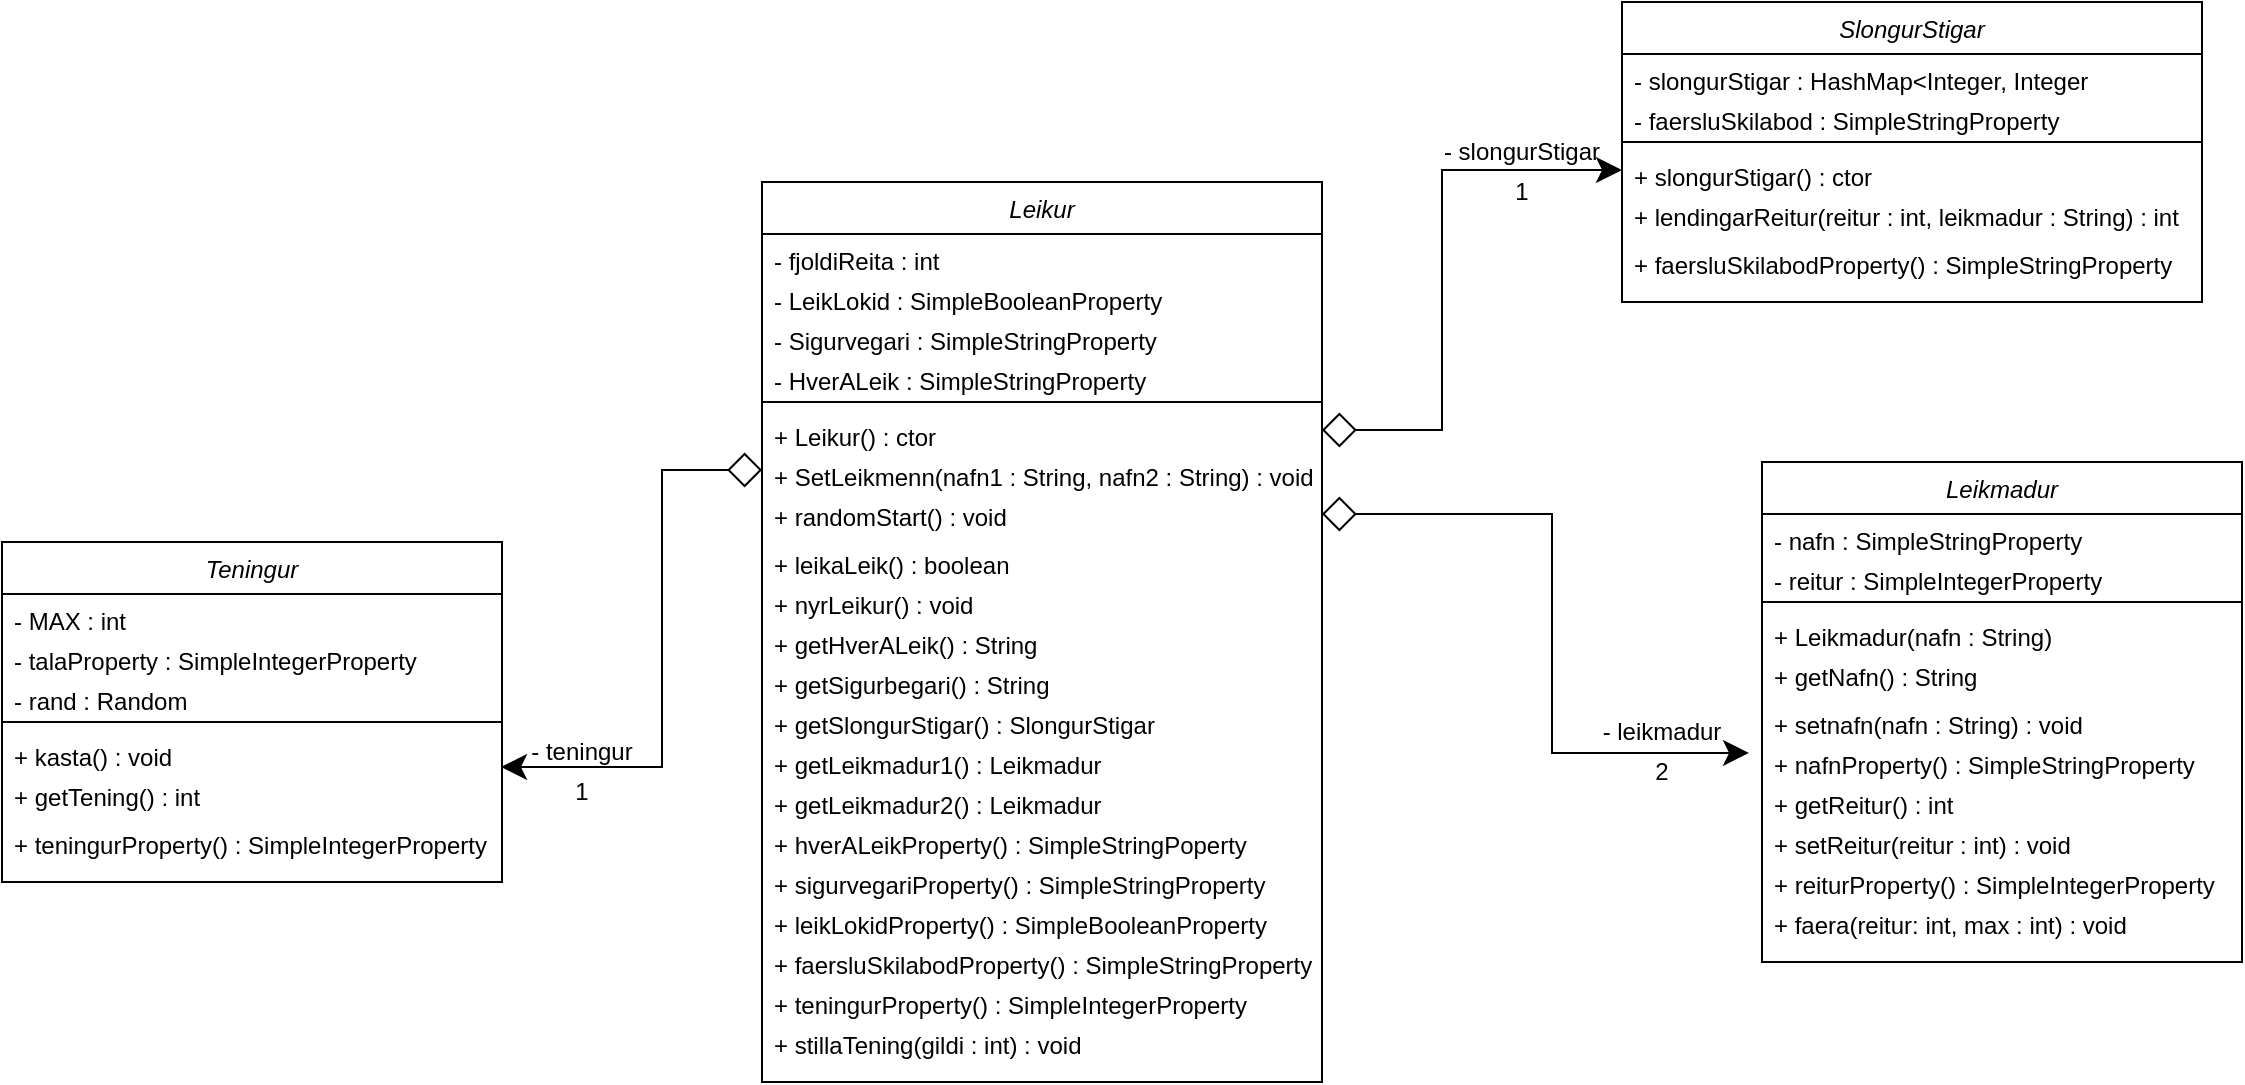 <mxfile version="26.2.13">
  <diagram id="C5RBs43oDa-KdzZeNtuy" name="Page-1">
    <mxGraphModel dx="1730" dy="1743" grid="1" gridSize="10" guides="1" tooltips="1" connect="1" arrows="1" fold="1" page="1" pageScale="1" pageWidth="827" pageHeight="1169" math="0" shadow="0">
      <root>
        <mxCell id="WIyWlLk6GJQsqaUBKTNV-0" />
        <mxCell id="WIyWlLk6GJQsqaUBKTNV-1" parent="WIyWlLk6GJQsqaUBKTNV-0" />
        <mxCell id="KZbPzzV2hViHg_-TnSs8-104" style="edgeStyle=orthogonalEdgeStyle;rounded=0;orthogonalLoop=1;jettySize=auto;html=1;strokeColor=default;endArrow=classic;endFill=1;startArrow=diamond;startFill=0;sourcePerimeterSpacing=0;startSize=15;endSize=10;" edge="1" parent="WIyWlLk6GJQsqaUBKTNV-1" source="KZbPzzV2hViHg_-TnSs8-17" target="KZbPzzV2hViHg_-TnSs8-45">
          <mxGeometry relative="1" as="geometry">
            <Array as="points">
              <mxPoint x="100" y="-196" />
              <mxPoint x="100" y="-326" />
            </Array>
          </mxGeometry>
        </mxCell>
        <mxCell id="zkfFHV4jXpPFQw0GAbJ--0" value="Leikmadur" style="swimlane;fontStyle=2;align=center;verticalAlign=top;childLayout=stackLayout;horizontal=1;startSize=26;horizontalStack=0;resizeParent=1;resizeLast=0;collapsible=1;marginBottom=0;rounded=0;shadow=0;strokeWidth=1;" parent="WIyWlLk6GJQsqaUBKTNV-1" vertex="1">
          <mxGeometry x="260" y="-180" width="240" height="250" as="geometry">
            <mxRectangle x="230" y="140" width="160" height="26" as="alternateBounds" />
          </mxGeometry>
        </mxCell>
        <mxCell id="zkfFHV4jXpPFQw0GAbJ--1" value="- nafn : SimpleStringProperty" style="text;align=left;verticalAlign=top;spacingLeft=4;spacingRight=4;overflow=hidden;rotatable=0;points=[[0,0.5],[1,0.5]];portConstraint=eastwest;" parent="zkfFHV4jXpPFQw0GAbJ--0" vertex="1">
          <mxGeometry y="26" width="240" height="20" as="geometry" />
        </mxCell>
        <mxCell id="zkfFHV4jXpPFQw0GAbJ--2" value="- reitur : SimpleIntegerProperty" style="text;align=left;verticalAlign=top;spacingLeft=4;spacingRight=4;overflow=hidden;rotatable=0;points=[[0,0.5],[1,0.5]];portConstraint=eastwest;rounded=0;shadow=0;html=0;" parent="zkfFHV4jXpPFQw0GAbJ--0" vertex="1">
          <mxGeometry y="46" width="240" height="20" as="geometry" />
        </mxCell>
        <mxCell id="zkfFHV4jXpPFQw0GAbJ--4" value="" style="line;html=1;strokeWidth=1;align=left;verticalAlign=middle;spacingTop=-1;spacingLeft=3;spacingRight=3;rotatable=0;labelPosition=right;points=[];portConstraint=eastwest;" parent="zkfFHV4jXpPFQw0GAbJ--0" vertex="1">
          <mxGeometry y="66" width="240" height="8" as="geometry" />
        </mxCell>
        <mxCell id="zkfFHV4jXpPFQw0GAbJ--5" value="+ Leikmadur(nafn : String) " style="text;align=left;verticalAlign=top;spacingLeft=4;spacingRight=4;overflow=hidden;rotatable=0;points=[[0,0.5],[1,0.5]];portConstraint=eastwest;" parent="zkfFHV4jXpPFQw0GAbJ--0" vertex="1">
          <mxGeometry y="74" width="240" height="20" as="geometry" />
        </mxCell>
        <mxCell id="KZbPzzV2hViHg_-TnSs8-1" value="+ getNafn() : String" style="text;align=left;verticalAlign=top;spacingLeft=4;spacingRight=4;overflow=hidden;rotatable=0;points=[[0,0.5],[1,0.5]];portConstraint=eastwest;" vertex="1" parent="zkfFHV4jXpPFQw0GAbJ--0">
          <mxGeometry y="94" width="240" height="24" as="geometry" />
        </mxCell>
        <mxCell id="KZbPzzV2hViHg_-TnSs8-7" value="+ setnafn(nafn : String) : void" style="text;align=left;verticalAlign=top;spacingLeft=4;spacingRight=4;overflow=hidden;rotatable=0;points=[[0,0.5],[1,0.5]];portConstraint=eastwest;" vertex="1" parent="zkfFHV4jXpPFQw0GAbJ--0">
          <mxGeometry y="118" width="240" height="20" as="geometry" />
        </mxCell>
        <mxCell id="KZbPzzV2hViHg_-TnSs8-6" value="+ nafnProperty() : SimpleStringProperty" style="text;align=left;verticalAlign=top;spacingLeft=4;spacingRight=4;overflow=hidden;rotatable=0;points=[[0,0.5],[1,0.5]];portConstraint=eastwest;" vertex="1" parent="zkfFHV4jXpPFQw0GAbJ--0">
          <mxGeometry y="138" width="240" height="20" as="geometry" />
        </mxCell>
        <mxCell id="KZbPzzV2hViHg_-TnSs8-5" value="+ getReitur() : int" style="text;align=left;verticalAlign=top;spacingLeft=4;spacingRight=4;overflow=hidden;rotatable=0;points=[[0,0.5],[1,0.5]];portConstraint=eastwest;" vertex="1" parent="zkfFHV4jXpPFQw0GAbJ--0">
          <mxGeometry y="158" width="240" height="20" as="geometry" />
        </mxCell>
        <mxCell id="KZbPzzV2hViHg_-TnSs8-4" value="+ setReitur(reitur : int) : void" style="text;align=left;verticalAlign=top;spacingLeft=4;spacingRight=4;overflow=hidden;rotatable=0;points=[[0,0.5],[1,0.5]];portConstraint=eastwest;" vertex="1" parent="zkfFHV4jXpPFQw0GAbJ--0">
          <mxGeometry y="178" width="240" height="20" as="geometry" />
        </mxCell>
        <mxCell id="KZbPzzV2hViHg_-TnSs8-10" value="+ reiturProperty() : SimpleIntegerProperty" style="text;align=left;verticalAlign=top;spacingLeft=4;spacingRight=4;overflow=hidden;rotatable=0;points=[[0,0.5],[1,0.5]];portConstraint=eastwest;" vertex="1" parent="zkfFHV4jXpPFQw0GAbJ--0">
          <mxGeometry y="198" width="240" height="20" as="geometry" />
        </mxCell>
        <mxCell id="KZbPzzV2hViHg_-TnSs8-9" value="+ faera(reitur: int, max : int) : void" style="text;align=left;verticalAlign=top;spacingLeft=4;spacingRight=4;overflow=hidden;rotatable=0;points=[[0,0.5],[1,0.5]];portConstraint=eastwest;" vertex="1" parent="zkfFHV4jXpPFQw0GAbJ--0">
          <mxGeometry y="218" width="240" height="20" as="geometry" />
        </mxCell>
        <mxCell id="KZbPzzV2hViHg_-TnSs8-13" value="Leikur" style="swimlane;fontStyle=2;align=center;verticalAlign=top;childLayout=stackLayout;horizontal=1;startSize=26;horizontalStack=0;resizeParent=1;resizeLast=0;collapsible=1;marginBottom=0;rounded=0;shadow=0;strokeWidth=1;" vertex="1" parent="WIyWlLk6GJQsqaUBKTNV-1">
          <mxGeometry x="-240" y="-320" width="280" height="450" as="geometry">
            <mxRectangle x="230" y="140" width="160" height="26" as="alternateBounds" />
          </mxGeometry>
        </mxCell>
        <mxCell id="KZbPzzV2hViHg_-TnSs8-26" value="- fjoldiReita : int" style="text;align=left;verticalAlign=top;spacingLeft=4;spacingRight=4;overflow=hidden;rotatable=0;points=[[0,0.5],[1,0.5]];portConstraint=eastwest;" vertex="1" parent="KZbPzzV2hViHg_-TnSs8-13">
          <mxGeometry y="26" width="280" height="20" as="geometry" />
        </mxCell>
        <mxCell id="KZbPzzV2hViHg_-TnSs8-29" value="- LeikLokid : SimpleBooleanProperty" style="text;align=left;verticalAlign=top;spacingLeft=4;spacingRight=4;overflow=hidden;rotatable=0;points=[[0,0.5],[1,0.5]];portConstraint=eastwest;" vertex="1" parent="KZbPzzV2hViHg_-TnSs8-13">
          <mxGeometry y="46" width="280" height="20" as="geometry" />
        </mxCell>
        <mxCell id="KZbPzzV2hViHg_-TnSs8-31" value="- Sigurvegari : SimpleStringProperty" style="text;align=left;verticalAlign=top;spacingLeft=4;spacingRight=4;overflow=hidden;rotatable=0;points=[[0,0.5],[1,0.5]];portConstraint=eastwest;" vertex="1" parent="KZbPzzV2hViHg_-TnSs8-13">
          <mxGeometry y="66" width="280" height="20" as="geometry" />
        </mxCell>
        <mxCell id="KZbPzzV2hViHg_-TnSs8-30" value="- HverALeik : SimpleStringProperty" style="text;align=left;verticalAlign=top;spacingLeft=4;spacingRight=4;overflow=hidden;rotatable=0;points=[[0,0.5],[1,0.5]];portConstraint=eastwest;" vertex="1" parent="KZbPzzV2hViHg_-TnSs8-13">
          <mxGeometry y="86" width="280" height="20" as="geometry" />
        </mxCell>
        <mxCell id="KZbPzzV2hViHg_-TnSs8-16" value="" style="line;html=1;strokeWidth=1;align=left;verticalAlign=middle;spacingTop=-1;spacingLeft=3;spacingRight=3;rotatable=0;labelPosition=right;points=[];portConstraint=eastwest;" vertex="1" parent="KZbPzzV2hViHg_-TnSs8-13">
          <mxGeometry y="106" width="280" height="8" as="geometry" />
        </mxCell>
        <mxCell id="KZbPzzV2hViHg_-TnSs8-17" value="+ Leikur() : ctor" style="text;align=left;verticalAlign=top;spacingLeft=4;spacingRight=4;overflow=hidden;rotatable=0;points=[[0,0.5],[1,0.5]];portConstraint=eastwest;" vertex="1" parent="KZbPzzV2hViHg_-TnSs8-13">
          <mxGeometry y="114" width="280" height="20" as="geometry" />
        </mxCell>
        <mxCell id="KZbPzzV2hViHg_-TnSs8-25" value="+ SetLeikmenn(nafn1 : String, nafn2 : String) : void" style="text;align=left;verticalAlign=top;spacingLeft=4;spacingRight=4;overflow=hidden;rotatable=0;points=[[0,0.5],[1,0.5]];portConstraint=eastwest;" vertex="1" parent="KZbPzzV2hViHg_-TnSs8-13">
          <mxGeometry y="134" width="280" height="20" as="geometry" />
        </mxCell>
        <mxCell id="KZbPzzV2hViHg_-TnSs8-18" value="+ randomStart() : void" style="text;align=left;verticalAlign=top;spacingLeft=4;spacingRight=4;overflow=hidden;rotatable=0;points=[[0,0.5],[1,0.5]];portConstraint=eastwest;" vertex="1" parent="KZbPzzV2hViHg_-TnSs8-13">
          <mxGeometry y="154" width="280" height="24" as="geometry" />
        </mxCell>
        <mxCell id="KZbPzzV2hViHg_-TnSs8-19" value="+ leikaLeik() : boolean" style="text;align=left;verticalAlign=top;spacingLeft=4;spacingRight=4;overflow=hidden;rotatable=0;points=[[0,0.5],[1,0.5]];portConstraint=eastwest;" vertex="1" parent="KZbPzzV2hViHg_-TnSs8-13">
          <mxGeometry y="178" width="280" height="20" as="geometry" />
        </mxCell>
        <mxCell id="KZbPzzV2hViHg_-TnSs8-20" value="+ nyrLeikur() : void" style="text;align=left;verticalAlign=top;spacingLeft=4;spacingRight=4;overflow=hidden;rotatable=0;points=[[0,0.5],[1,0.5]];portConstraint=eastwest;" vertex="1" parent="KZbPzzV2hViHg_-TnSs8-13">
          <mxGeometry y="198" width="280" height="20" as="geometry" />
        </mxCell>
        <mxCell id="KZbPzzV2hViHg_-TnSs8-21" value="+ getHverALeik() : String" style="text;align=left;verticalAlign=top;spacingLeft=4;spacingRight=4;overflow=hidden;rotatable=0;points=[[0,0.5],[1,0.5]];portConstraint=eastwest;" vertex="1" parent="KZbPzzV2hViHg_-TnSs8-13">
          <mxGeometry y="218" width="280" height="20" as="geometry" />
        </mxCell>
        <mxCell id="KZbPzzV2hViHg_-TnSs8-22" value="+ getSigurbegari() : String" style="text;align=left;verticalAlign=top;spacingLeft=4;spacingRight=4;overflow=hidden;rotatable=0;points=[[0,0.5],[1,0.5]];portConstraint=eastwest;" vertex="1" parent="KZbPzzV2hViHg_-TnSs8-13">
          <mxGeometry y="238" width="280" height="20" as="geometry" />
        </mxCell>
        <mxCell id="KZbPzzV2hViHg_-TnSs8-23" value="+ getSlongurStigar() : SlongurStigar" style="text;align=left;verticalAlign=top;spacingLeft=4;spacingRight=4;overflow=hidden;rotatable=0;points=[[0,0.5],[1,0.5]];portConstraint=eastwest;" vertex="1" parent="KZbPzzV2hViHg_-TnSs8-13">
          <mxGeometry y="258" width="280" height="20" as="geometry" />
        </mxCell>
        <mxCell id="KZbPzzV2hViHg_-TnSs8-24" value="+ getLeikmadur1() : Leikmadur&#xa;" style="text;align=left;verticalAlign=top;spacingLeft=4;spacingRight=4;overflow=hidden;rotatable=0;points=[[0,0.5],[1,0.5]];portConstraint=eastwest;" vertex="1" parent="KZbPzzV2hViHg_-TnSs8-13">
          <mxGeometry y="278" width="280" height="20" as="geometry" />
        </mxCell>
        <mxCell id="KZbPzzV2hViHg_-TnSs8-35" value="+ getLeikmadur2() : Leikmadur&#xa;" style="text;align=left;verticalAlign=top;spacingLeft=4;spacingRight=4;overflow=hidden;rotatable=0;points=[[0,0.5],[1,0.5]];portConstraint=eastwest;" vertex="1" parent="KZbPzzV2hViHg_-TnSs8-13">
          <mxGeometry y="298" width="280" height="20" as="geometry" />
        </mxCell>
        <mxCell id="KZbPzzV2hViHg_-TnSs8-34" value="+ hverALeikProperty() : SimpleStringPoperty" style="text;align=left;verticalAlign=top;spacingLeft=4;spacingRight=4;overflow=hidden;rotatable=0;points=[[0,0.5],[1,0.5]];portConstraint=eastwest;" vertex="1" parent="KZbPzzV2hViHg_-TnSs8-13">
          <mxGeometry y="318" width="280" height="20" as="geometry" />
        </mxCell>
        <mxCell id="KZbPzzV2hViHg_-TnSs8-33" value="+ sigurvegariProperty() : SimpleStringProperty" style="text;align=left;verticalAlign=top;spacingLeft=4;spacingRight=4;overflow=hidden;rotatable=0;points=[[0,0.5],[1,0.5]];portConstraint=eastwest;" vertex="1" parent="KZbPzzV2hViHg_-TnSs8-13">
          <mxGeometry y="338" width="280" height="20" as="geometry" />
        </mxCell>
        <mxCell id="KZbPzzV2hViHg_-TnSs8-36" value="+ leikLokidProperty() : SimpleBooleanProperty" style="text;align=left;verticalAlign=top;spacingLeft=4;spacingRight=4;overflow=hidden;rotatable=0;points=[[0,0.5],[1,0.5]];portConstraint=eastwest;" vertex="1" parent="KZbPzzV2hViHg_-TnSs8-13">
          <mxGeometry y="358" width="280" height="20" as="geometry" />
        </mxCell>
        <mxCell id="KZbPzzV2hViHg_-TnSs8-38" value="+ faersluSkilabodProperty() : SimpleStringProperty" style="text;align=left;verticalAlign=top;spacingLeft=4;spacingRight=4;overflow=hidden;rotatable=0;points=[[0,0.5],[1,0.5]];portConstraint=eastwest;" vertex="1" parent="KZbPzzV2hViHg_-TnSs8-13">
          <mxGeometry y="378" width="280" height="20" as="geometry" />
        </mxCell>
        <mxCell id="KZbPzzV2hViHg_-TnSs8-37" value="+ teningurProperty() : SimpleIntegerProperty" style="text;align=left;verticalAlign=top;spacingLeft=4;spacingRight=4;overflow=hidden;rotatable=0;points=[[0,0.5],[1,0.5]];portConstraint=eastwest;" vertex="1" parent="KZbPzzV2hViHg_-TnSs8-13">
          <mxGeometry y="398" width="280" height="20" as="geometry" />
        </mxCell>
        <mxCell id="KZbPzzV2hViHg_-TnSs8-39" value="+ stillaTening(gildi : int) : void" style="text;align=left;verticalAlign=top;spacingLeft=4;spacingRight=4;overflow=hidden;rotatable=0;points=[[0,0.5],[1,0.5]];portConstraint=eastwest;" vertex="1" parent="KZbPzzV2hViHg_-TnSs8-13">
          <mxGeometry y="418" width="280" height="20" as="geometry" />
        </mxCell>
        <mxCell id="KZbPzzV2hViHg_-TnSs8-41" value="SlongurStigar" style="swimlane;fontStyle=2;align=center;verticalAlign=top;childLayout=stackLayout;horizontal=1;startSize=26;horizontalStack=0;resizeParent=1;resizeLast=0;collapsible=1;marginBottom=0;rounded=0;shadow=0;strokeWidth=1;" vertex="1" parent="WIyWlLk6GJQsqaUBKTNV-1">
          <mxGeometry x="190" y="-410" width="290" height="150" as="geometry">
            <mxRectangle x="230" y="140" width="160" height="26" as="alternateBounds" />
          </mxGeometry>
        </mxCell>
        <mxCell id="KZbPzzV2hViHg_-TnSs8-42" value="- slongurStigar : HashMap&lt;Integer, Integer" style="text;align=left;verticalAlign=top;spacingLeft=4;spacingRight=4;overflow=hidden;rotatable=0;points=[[0,0.5],[1,0.5]];portConstraint=eastwest;" vertex="1" parent="KZbPzzV2hViHg_-TnSs8-41">
          <mxGeometry y="26" width="290" height="20" as="geometry" />
        </mxCell>
        <mxCell id="KZbPzzV2hViHg_-TnSs8-43" value="- faersluSkilabod : SimpleStringProperty" style="text;align=left;verticalAlign=top;spacingLeft=4;spacingRight=4;overflow=hidden;rotatable=0;points=[[0,0.5],[1,0.5]];portConstraint=eastwest;rounded=0;shadow=0;html=0;" vertex="1" parent="KZbPzzV2hViHg_-TnSs8-41">
          <mxGeometry y="46" width="290" height="20" as="geometry" />
        </mxCell>
        <mxCell id="KZbPzzV2hViHg_-TnSs8-44" value="" style="line;html=1;strokeWidth=1;align=left;verticalAlign=middle;spacingTop=-1;spacingLeft=3;spacingRight=3;rotatable=0;labelPosition=right;points=[];portConstraint=eastwest;" vertex="1" parent="KZbPzzV2hViHg_-TnSs8-41">
          <mxGeometry y="66" width="290" height="8" as="geometry" />
        </mxCell>
        <mxCell id="KZbPzzV2hViHg_-TnSs8-45" value="+ slongurStigar() : ctor " style="text;align=left;verticalAlign=top;spacingLeft=4;spacingRight=4;overflow=hidden;rotatable=0;points=[[0,0.5],[1,0.5]];portConstraint=eastwest;" vertex="1" parent="KZbPzzV2hViHg_-TnSs8-41">
          <mxGeometry y="74" width="290" height="20" as="geometry" />
        </mxCell>
        <mxCell id="KZbPzzV2hViHg_-TnSs8-46" value="+ lendingarReitur(reitur : int, leikmadur : String) : int" style="text;align=left;verticalAlign=top;spacingLeft=4;spacingRight=4;overflow=hidden;rotatable=0;points=[[0,0.5],[1,0.5]];portConstraint=eastwest;" vertex="1" parent="KZbPzzV2hViHg_-TnSs8-41">
          <mxGeometry y="94" width="290" height="24" as="geometry" />
        </mxCell>
        <mxCell id="KZbPzzV2hViHg_-TnSs8-47" value="+ faersluSkilabodProperty() : SimpleStringProperty" style="text;align=left;verticalAlign=top;spacingLeft=4;spacingRight=4;overflow=hidden;rotatable=0;points=[[0,0.5],[1,0.5]];portConstraint=eastwest;" vertex="1" parent="KZbPzzV2hViHg_-TnSs8-41">
          <mxGeometry y="118" width="290" height="20" as="geometry" />
        </mxCell>
        <mxCell id="KZbPzzV2hViHg_-TnSs8-53" value="Teningur" style="swimlane;fontStyle=2;align=center;verticalAlign=top;childLayout=stackLayout;horizontal=1;startSize=26;horizontalStack=0;resizeParent=1;resizeLast=0;collapsible=1;marginBottom=0;rounded=0;shadow=0;strokeWidth=1;" vertex="1" parent="WIyWlLk6GJQsqaUBKTNV-1">
          <mxGeometry x="-620" y="-140" width="250" height="170" as="geometry">
            <mxRectangle x="230" y="140" width="160" height="26" as="alternateBounds" />
          </mxGeometry>
        </mxCell>
        <mxCell id="KZbPzzV2hViHg_-TnSs8-54" value="- MAX : int" style="text;align=left;verticalAlign=top;spacingLeft=4;spacingRight=4;overflow=hidden;rotatable=0;points=[[0,0.5],[1,0.5]];portConstraint=eastwest;" vertex="1" parent="KZbPzzV2hViHg_-TnSs8-53">
          <mxGeometry y="26" width="250" height="20" as="geometry" />
        </mxCell>
        <mxCell id="KZbPzzV2hViHg_-TnSs8-55" value="- talaProperty : SimpleIntegerProperty" style="text;align=left;verticalAlign=top;spacingLeft=4;spacingRight=4;overflow=hidden;rotatable=0;points=[[0,0.5],[1,0.5]];portConstraint=eastwest;rounded=0;shadow=0;html=0;" vertex="1" parent="KZbPzzV2hViHg_-TnSs8-53">
          <mxGeometry y="46" width="250" height="20" as="geometry" />
        </mxCell>
        <mxCell id="KZbPzzV2hViHg_-TnSs8-65" value="- rand : Random" style="text;align=left;verticalAlign=top;spacingLeft=4;spacingRight=4;overflow=hidden;rotatable=0;points=[[0,0.5],[1,0.5]];portConstraint=eastwest;" vertex="1" parent="KZbPzzV2hViHg_-TnSs8-53">
          <mxGeometry y="66" width="250" height="20" as="geometry" />
        </mxCell>
        <mxCell id="KZbPzzV2hViHg_-TnSs8-56" value="" style="line;html=1;strokeWidth=1;align=left;verticalAlign=middle;spacingTop=-1;spacingLeft=3;spacingRight=3;rotatable=0;labelPosition=right;points=[];portConstraint=eastwest;" vertex="1" parent="KZbPzzV2hViHg_-TnSs8-53">
          <mxGeometry y="86" width="250" height="8" as="geometry" />
        </mxCell>
        <mxCell id="KZbPzzV2hViHg_-TnSs8-57" value="+ kasta() : void" style="text;align=left;verticalAlign=top;spacingLeft=4;spacingRight=4;overflow=hidden;rotatable=0;points=[[0,0.5],[1,0.5]];portConstraint=eastwest;" vertex="1" parent="KZbPzzV2hViHg_-TnSs8-53">
          <mxGeometry y="94" width="250" height="20" as="geometry" />
        </mxCell>
        <mxCell id="KZbPzzV2hViHg_-TnSs8-58" value="+ getTening() : int" style="text;align=left;verticalAlign=top;spacingLeft=4;spacingRight=4;overflow=hidden;rotatable=0;points=[[0,0.5],[1,0.5]];portConstraint=eastwest;" vertex="1" parent="KZbPzzV2hViHg_-TnSs8-53">
          <mxGeometry y="114" width="250" height="24" as="geometry" />
        </mxCell>
        <mxCell id="KZbPzzV2hViHg_-TnSs8-59" value="+ teningurProperty() : SimpleIntegerProperty" style="text;align=left;verticalAlign=top;spacingLeft=4;spacingRight=4;overflow=hidden;rotatable=0;points=[[0,0.5],[1,0.5]];portConstraint=eastwest;" vertex="1" parent="KZbPzzV2hViHg_-TnSs8-53">
          <mxGeometry y="138" width="250" height="20" as="geometry" />
        </mxCell>
        <mxCell id="KZbPzzV2hViHg_-TnSs8-105" style="edgeStyle=orthogonalEdgeStyle;rounded=0;orthogonalLoop=1;jettySize=auto;html=1;entryX=0.998;entryY=0.924;entryDx=0;entryDy=0;entryPerimeter=0;startArrow=diamond;startFill=0;startSize=15;endSize=10;" edge="1" parent="WIyWlLk6GJQsqaUBKTNV-1" source="KZbPzzV2hViHg_-TnSs8-25" target="KZbPzzV2hViHg_-TnSs8-57">
          <mxGeometry relative="1" as="geometry">
            <Array as="points">
              <mxPoint x="-290" y="-176" />
              <mxPoint x="-290" y="-27" />
            </Array>
          </mxGeometry>
        </mxCell>
        <mxCell id="KZbPzzV2hViHg_-TnSs8-108" value="- slongurStigar" style="text;html=1;align=center;verticalAlign=middle;whiteSpace=wrap;rounded=0;" vertex="1" parent="WIyWlLk6GJQsqaUBKTNV-1">
          <mxGeometry x="90" y="-350" width="100" height="30" as="geometry" />
        </mxCell>
        <mxCell id="KZbPzzV2hViHg_-TnSs8-109" value="- teningur" style="text;html=1;align=center;verticalAlign=middle;whiteSpace=wrap;rounded=0;" vertex="1" parent="WIyWlLk6GJQsqaUBKTNV-1">
          <mxGeometry x="-360" y="-50" width="60" height="30" as="geometry" />
        </mxCell>
        <mxCell id="KZbPzzV2hViHg_-TnSs8-112" value="" style="edgeStyle=orthogonalEdgeStyle;rounded=0;orthogonalLoop=1;jettySize=auto;html=1;entryX=-0.027;entryY=0.373;entryDx=0;entryDy=0;startArrow=diamond;startFill=0;startSize=15;endSize=10;strokeColor=default;entryPerimeter=0;" edge="1" parent="WIyWlLk6GJQsqaUBKTNV-1" source="KZbPzzV2hViHg_-TnSs8-18" target="KZbPzzV2hViHg_-TnSs8-6">
          <mxGeometry x="0.649" y="28" relative="1" as="geometry">
            <mxPoint x="40" y="-154" as="sourcePoint" />
            <mxPoint x="260" y="-32" as="targetPoint" />
            <mxPoint as="offset" />
          </mxGeometry>
        </mxCell>
        <mxCell id="KZbPzzV2hViHg_-TnSs8-110" value="- leikmadur" style="text;html=1;align=center;verticalAlign=middle;whiteSpace=wrap;rounded=0;" vertex="1" parent="WIyWlLk6GJQsqaUBKTNV-1">
          <mxGeometry x="170" y="-60" width="80" height="30" as="geometry" />
        </mxCell>
        <mxCell id="KZbPzzV2hViHg_-TnSs8-113" value="2" style="text;html=1;align=center;verticalAlign=middle;whiteSpace=wrap;rounded=0;" vertex="1" parent="WIyWlLk6GJQsqaUBKTNV-1">
          <mxGeometry x="180" y="-40" width="60" height="30" as="geometry" />
        </mxCell>
        <mxCell id="KZbPzzV2hViHg_-TnSs8-114" value="1&lt;span style=&quot;color: rgba(0, 0, 0, 0); font-family: monospace; font-size: 0px; text-align: start; text-wrap-mode: nowrap;&quot;&gt;%3CmxGraphModel%3E%3Croot%3E%3CmxCell%20id%3D%220%22%2F%3E%3CmxCell%20id%3D%221%22%20parent%3D%220%22%2F%3E%3CmxCell%20id%3D%222%22%20value%3D%222%22%20style%3D%22text%3Bhtml%3D1%3Balign%3Dcenter%3BverticalAlign%3Dmiddle%3BwhiteSpace%3Dwrap%3Brounded%3D0%3B%22%20vertex%3D%221%22%20parent%3D%221%22%3E%3CmxGeometry%20x%3D%22180%22%20y%3D%22-30%22%20width%3D%2260%22%20height%3D%2230%22%20as%3D%22geometry%22%2F%3E%3C%2FmxCell%3E%3C%2Froot%3E%3C%2FmxGraphModel%3E&lt;/span&gt;" style="text;html=1;align=center;verticalAlign=middle;whiteSpace=wrap;rounded=0;" vertex="1" parent="WIyWlLk6GJQsqaUBKTNV-1">
          <mxGeometry x="110" y="-330" width="60" height="30" as="geometry" />
        </mxCell>
        <mxCell id="KZbPzzV2hViHg_-TnSs8-115" value="1&lt;span style=&quot;color: rgba(0, 0, 0, 0); font-family: monospace; font-size: 0px; text-align: start; text-wrap-mode: nowrap;&quot;&gt;%3CmxGraphModel%3E%3Croot%3E%3CmxCell%20id%3D%220%22%2F%3E%3CmxCell%20id%3D%221%22%20parent%3D%220%22%2F%3E%3CmxCell%20id%3D%222%22%20value%3D%222%22%20style%3D%22text%3Bhtml%3D1%3Balign%3Dcenter%3BverticalAlign%3Dmiddle%3BwhiteSpace%3Dwrap%3Brounded%3D0%3B%22%20vertex%3D%221%22%20parent%3D%221%22%3E%3CmxGeometry%20x%3D%22180%22%20y%3D%22-30%22%20width%3D%2260%22%20height%3D%2230%22%20as%3D%22geometry%22%2F%3E%3C%2FmxCell%3E%3C%2Froot%3E%3C%2FmxGraphModel%3E&lt;/span&gt;" style="text;html=1;align=center;verticalAlign=middle;whiteSpace=wrap;rounded=0;" vertex="1" parent="WIyWlLk6GJQsqaUBKTNV-1">
          <mxGeometry x="-360" y="-30" width="60" height="30" as="geometry" />
        </mxCell>
      </root>
    </mxGraphModel>
  </diagram>
</mxfile>
